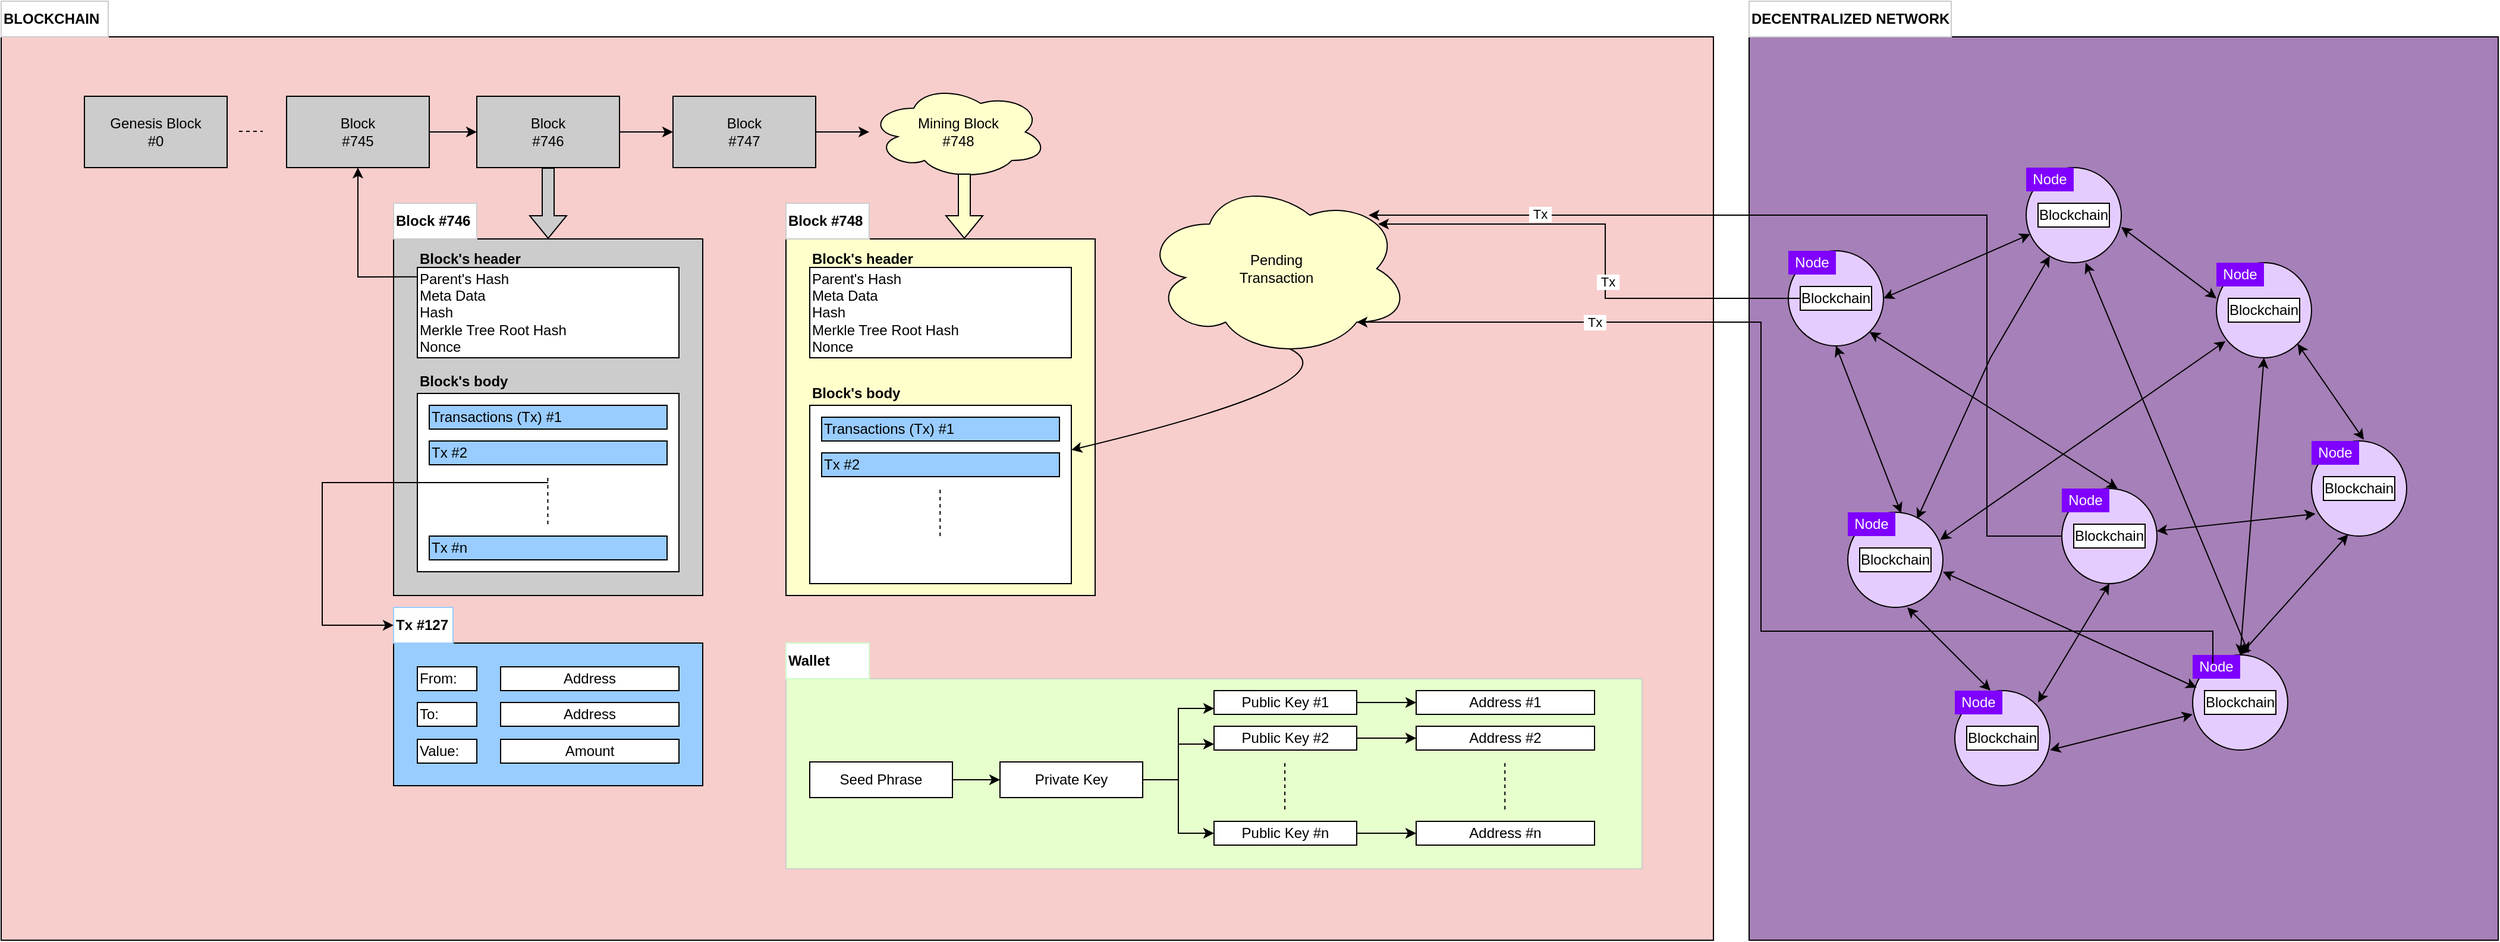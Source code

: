 <mxfile version="15.9.4" type="device"><diagram id="6a731a19-8d31-9384-78a2-239565b7b9f0" name="Page-1"><mxGraphModel dx="3247" dy="1040" grid="1" gridSize="10" guides="1" tooltips="1" connect="1" arrows="1" fold="1" page="1" pageScale="1" pageWidth="1169" pageHeight="827" background="none" math="0" shadow="0"><root><mxCell id="0"/><mxCell id="1" parent="0"/><mxCell id="yI_LpOhiXj4xFPMU6TB1-1703" value="" style="rounded=0;whiteSpace=wrap;html=1;labelBackgroundColor=none;fontColor=#000000;strokeColor=#000000;fillColor=#A680B8;" vertex="1" parent="1"><mxGeometry x="1020" y="220" width="630" height="760" as="geometry"/></mxCell><mxCell id="yI_LpOhiXj4xFPMU6TB1-1701" value="" style="rounded=0;whiteSpace=wrap;html=1;labelBackgroundColor=none;fontColor=#000000;strokeColor=#000000;fillColor=#F8CECC;" vertex="1" parent="1"><mxGeometry x="-450" y="220" width="1440" height="760" as="geometry"/></mxCell><mxCell id="yI_LpOhiXj4xFPMU6TB1-1619" value="" style="rounded=0;whiteSpace=wrap;html=1;strokeColor=#CCCCCC;fillColor=#E6FFCC;" vertex="1" parent="1"><mxGeometry x="210" y="760" width="720" height="160" as="geometry"/></mxCell><mxCell id="yI_LpOhiXj4xFPMU6TB1-1558" value="" style="rounded=0;whiteSpace=wrap;html=1;fillColor=#99CCFF;" vertex="1" parent="1"><mxGeometry x="-120" y="730" width="260" height="120" as="geometry"/></mxCell><mxCell id="yI_LpOhiXj4xFPMU6TB1-1563" value="Address" style="rounded=0;whiteSpace=wrap;html=1;" vertex="1" parent="1"><mxGeometry x="-30" y="750" width="150" height="20" as="geometry"/></mxCell><mxCell id="yI_LpOhiXj4xFPMU6TB1-1609" style="edgeStyle=orthogonalEdgeStyle;rounded=0;orthogonalLoop=1;jettySize=auto;html=1;entryX=0;entryY=0.75;entryDx=0;entryDy=0;fillColor=#CCCCCC;" edge="1" parent="1" source="yI_LpOhiXj4xFPMU6TB1-1565" target="yI_LpOhiXj4xFPMU6TB1-1601"><mxGeometry relative="1" as="geometry"/></mxCell><mxCell id="yI_LpOhiXj4xFPMU6TB1-1610" style="edgeStyle=orthogonalEdgeStyle;rounded=0;orthogonalLoop=1;jettySize=auto;html=1;entryX=0;entryY=0.75;entryDx=0;entryDy=0;fillColor=#CCCCCC;" edge="1" parent="1" source="yI_LpOhiXj4xFPMU6TB1-1565" target="yI_LpOhiXj4xFPMU6TB1-1603"><mxGeometry relative="1" as="geometry"/></mxCell><mxCell id="yI_LpOhiXj4xFPMU6TB1-1611" style="edgeStyle=orthogonalEdgeStyle;rounded=0;orthogonalLoop=1;jettySize=auto;html=1;entryX=0;entryY=0.5;entryDx=0;entryDy=0;fillColor=#CCCCCC;" edge="1" parent="1" source="yI_LpOhiXj4xFPMU6TB1-1565" target="yI_LpOhiXj4xFPMU6TB1-1607"><mxGeometry relative="1" as="geometry"/></mxCell><mxCell id="yI_LpOhiXj4xFPMU6TB1-1565" value="Private Key" style="rounded=0;whiteSpace=wrap;html=1;" vertex="1" parent="1"><mxGeometry x="390" y="830" width="120" height="30" as="geometry"/></mxCell><mxCell id="yI_LpOhiXj4xFPMU6TB1-1579" value="" style="edgeStyle=orthogonalEdgeStyle;rounded=0;orthogonalLoop=1;jettySize=auto;html=1;" edge="1" parent="1" source="yI_LpOhiXj4xFPMU6TB1-1568" target="yI_LpOhiXj4xFPMU6TB1-1576"><mxGeometry relative="1" as="geometry"/></mxCell><mxCell id="yI_LpOhiXj4xFPMU6TB1-1568" value="Block&lt;br&gt;#747" style="rounded=0;whiteSpace=wrap;html=1;fillColor=#CCCCCC;" vertex="1" parent="1"><mxGeometry x="115" y="270" width="120" height="60" as="geometry"/></mxCell><mxCell id="yI_LpOhiXj4xFPMU6TB1-1572" style="edgeStyle=orthogonalEdgeStyle;rounded=0;orthogonalLoop=1;jettySize=auto;html=1;entryX=0;entryY=0.5;entryDx=0;entryDy=0;" edge="1" parent="1" source="yI_LpOhiXj4xFPMU6TB1-1570" target="yI_LpOhiXj4xFPMU6TB1-1571"><mxGeometry relative="1" as="geometry"/></mxCell><mxCell id="yI_LpOhiXj4xFPMU6TB1-1570" value="Block&lt;br&gt;#745" style="rounded=0;whiteSpace=wrap;html=1;fillColor=#CCCCCC;" vertex="1" parent="1"><mxGeometry x="-210" y="270" width="120" height="60" as="geometry"/></mxCell><mxCell id="yI_LpOhiXj4xFPMU6TB1-1574" value="" style="edgeStyle=orthogonalEdgeStyle;rounded=0;orthogonalLoop=1;jettySize=auto;html=1;" edge="1" parent="1" source="yI_LpOhiXj4xFPMU6TB1-1571" target="yI_LpOhiXj4xFPMU6TB1-1568"><mxGeometry relative="1" as="geometry"/></mxCell><mxCell id="yI_LpOhiXj4xFPMU6TB1-1582" value="" style="edgeStyle=orthogonalEdgeStyle;rounded=0;orthogonalLoop=1;jettySize=auto;html=1;shape=flexArrow;fillColor=#CCCCCC;" edge="1" parent="1" source="yI_LpOhiXj4xFPMU6TB1-1571" target="yI_LpOhiXj4xFPMU6TB1-1581"><mxGeometry relative="1" as="geometry"/></mxCell><mxCell id="yI_LpOhiXj4xFPMU6TB1-1571" value="Block&lt;br&gt;#746" style="rounded=0;whiteSpace=wrap;html=1;fillColor=#CCCCCC;" vertex="1" parent="1"><mxGeometry x="-50" y="270" width="120" height="60" as="geometry"/></mxCell><mxCell id="yI_LpOhiXj4xFPMU6TB1-1576" value="Mining Block&lt;br&gt;#748" style="ellipse;shape=cloud;whiteSpace=wrap;html=1;fillColor=#FFFFCC;" vertex="1" parent="1"><mxGeometry x="280" y="260" width="150" height="80" as="geometry"/></mxCell><mxCell id="yI_LpOhiXj4xFPMU6TB1-1577" value="" style="endArrow=none;dashed=1;html=1;rounded=0;" edge="1" parent="1"><mxGeometry width="50" height="50" relative="1" as="geometry"><mxPoint x="-250" y="299.47" as="sourcePoint"/><mxPoint x="-230" y="299.47" as="targetPoint"/></mxGeometry></mxCell><mxCell id="yI_LpOhiXj4xFPMU6TB1-1581" value="" style="rounded=0;whiteSpace=wrap;html=1;fillColor=#CCCCCC;" vertex="1" parent="1"><mxGeometry x="-120" y="390" width="260" height="300" as="geometry"/></mxCell><mxCell id="yI_LpOhiXj4xFPMU6TB1-1580" value="Genesis Block&lt;br&gt;#0" style="rounded=0;whiteSpace=wrap;html=1;fillColor=#CCCCCC;" vertex="1" parent="1"><mxGeometry x="-380" y="270" width="120" height="60" as="geometry"/></mxCell><mxCell id="yI_LpOhiXj4xFPMU6TB1-1583" value="Parent's Hash&lt;br&gt;Meta Data&lt;br&gt;Hash&lt;br&gt;Merkle Tree Root Hash&lt;br&gt;Nonce" style="rounded=0;whiteSpace=wrap;html=1;align=left;" vertex="1" parent="1"><mxGeometry x="-100" y="414" width="220" height="76" as="geometry"/></mxCell><mxCell id="yI_LpOhiXj4xFPMU6TB1-1584" value="&lt;b&gt;Block's header&lt;/b&gt;" style="text;html=1;strokeColor=none;fillColor=none;align=left;verticalAlign=middle;whiteSpace=wrap;rounded=0;" vertex="1" parent="1"><mxGeometry x="-100" y="400" width="120" height="14" as="geometry"/></mxCell><mxCell id="yI_LpOhiXj4xFPMU6TB1-1585" value="" style="endArrow=classic;html=1;rounded=0;entryX=0.5;entryY=1;entryDx=0;entryDy=0;exitX=0;exitY=0.104;exitDx=0;exitDy=0;exitPerimeter=0;" edge="1" parent="1" source="yI_LpOhiXj4xFPMU6TB1-1583" target="yI_LpOhiXj4xFPMU6TB1-1570"><mxGeometry width="50" height="50" relative="1" as="geometry"><mxPoint x="-150" y="420" as="sourcePoint"/><mxPoint x="80" y="420" as="targetPoint"/><Array as="points"><mxPoint x="-150" y="422"/></Array></mxGeometry></mxCell><mxCell id="yI_LpOhiXj4xFPMU6TB1-1586" value="&lt;b&gt;Block #746&lt;/b&gt;" style="text;html=1;strokeColor=#CCCCCC;fillColor=#FFFFFF;align=left;verticalAlign=middle;whiteSpace=wrap;rounded=0;" vertex="1" parent="1"><mxGeometry x="-120" y="360" width="70" height="30" as="geometry"/></mxCell><mxCell id="yI_LpOhiXj4xFPMU6TB1-1587" value="" style="rounded=0;whiteSpace=wrap;html=1;fillColor=#FFFFFF;" vertex="1" parent="1"><mxGeometry x="-100" y="520" width="220" height="150" as="geometry"/></mxCell><mxCell id="yI_LpOhiXj4xFPMU6TB1-1588" value="&lt;b&gt;Block's body&lt;/b&gt;" style="text;html=1;strokeColor=none;fillColor=none;align=left;verticalAlign=middle;whiteSpace=wrap;rounded=0;" vertex="1" parent="1"><mxGeometry x="-100" y="500" width="90" height="20" as="geometry"/></mxCell><mxCell id="yI_LpOhiXj4xFPMU6TB1-1589" value="Transactions (Tx) #1" style="rounded=0;whiteSpace=wrap;html=1;fillColor=#99CCFF;align=left;" vertex="1" parent="1"><mxGeometry x="-90" y="530" width="200" height="20" as="geometry"/></mxCell><mxCell id="yI_LpOhiXj4xFPMU6TB1-1590" value="Tx #2" style="rounded=0;whiteSpace=wrap;html=1;fillColor=#99CCFF;align=left;" vertex="1" parent="1"><mxGeometry x="-90" y="560" width="200" height="20" as="geometry"/></mxCell><mxCell id="yI_LpOhiXj4xFPMU6TB1-1591" value="" style="endArrow=none;dashed=1;html=1;rounded=0;" edge="1" parent="1"><mxGeometry width="50" height="50" relative="1" as="geometry"><mxPoint x="9.71" y="630" as="sourcePoint"/><mxPoint x="9.71" y="590" as="targetPoint"/></mxGeometry></mxCell><mxCell id="yI_LpOhiXj4xFPMU6TB1-1592" value="Tx #n" style="rounded=0;whiteSpace=wrap;html=1;fillColor=#99CCFF;align=left;" vertex="1" parent="1"><mxGeometry x="-90" y="640" width="200" height="20" as="geometry"/></mxCell><mxCell id="yI_LpOhiXj4xFPMU6TB1-1593" value="From:" style="rounded=0;whiteSpace=wrap;html=1;fillColor=#FFFFFF;align=left;" vertex="1" parent="1"><mxGeometry x="-100" y="750" width="50" height="20" as="geometry"/></mxCell><mxCell id="yI_LpOhiXj4xFPMU6TB1-1594" value="To:" style="rounded=0;whiteSpace=wrap;html=1;fillColor=#FFFFFF;align=left;" vertex="1" parent="1"><mxGeometry x="-100" y="780" width="50" height="20" as="geometry"/></mxCell><mxCell id="yI_LpOhiXj4xFPMU6TB1-1596" value="Value:" style="rounded=0;whiteSpace=wrap;html=1;fillColor=#FFFFFF;align=left;" vertex="1" parent="1"><mxGeometry x="-100" y="811" width="50" height="20" as="geometry"/></mxCell><mxCell id="yI_LpOhiXj4xFPMU6TB1-1597" value="&lt;b&gt;Tx #127&lt;/b&gt;" style="text;html=1;strokeColor=#99CCFF;fillColor=#FFFFFF;align=left;verticalAlign=middle;whiteSpace=wrap;rounded=0;" vertex="1" parent="1"><mxGeometry x="-120" y="700" width="50" height="30" as="geometry"/></mxCell><mxCell id="yI_LpOhiXj4xFPMU6TB1-1598" value="Address" style="rounded=0;whiteSpace=wrap;html=1;" vertex="1" parent="1"><mxGeometry x="-30" y="780" width="150" height="20" as="geometry"/></mxCell><mxCell id="yI_LpOhiXj4xFPMU6TB1-1599" value="Amount" style="rounded=0;whiteSpace=wrap;html=1;" vertex="1" parent="1"><mxGeometry x="-30" y="811" width="150" height="20" as="geometry"/></mxCell><mxCell id="yI_LpOhiXj4xFPMU6TB1-1600" value="" style="endArrow=classic;html=1;rounded=0;fillColor=#CCCCCC;entryX=0;entryY=0.5;entryDx=0;entryDy=0;" edge="1" parent="1" target="yI_LpOhiXj4xFPMU6TB1-1597"><mxGeometry width="50" height="50" relative="1" as="geometry"><mxPoint x="10" y="595" as="sourcePoint"/><mxPoint x="-180" y="630" as="targetPoint"/><Array as="points"><mxPoint x="-180" y="595"/><mxPoint x="-180" y="715"/></Array></mxGeometry></mxCell><mxCell id="yI_LpOhiXj4xFPMU6TB1-1613" value="" style="edgeStyle=orthogonalEdgeStyle;rounded=0;orthogonalLoop=1;jettySize=auto;html=1;fillColor=#CCCCCC;" edge="1" parent="1" source="yI_LpOhiXj4xFPMU6TB1-1601" target="yI_LpOhiXj4xFPMU6TB1-1612"><mxGeometry relative="1" as="geometry"/></mxCell><mxCell id="yI_LpOhiXj4xFPMU6TB1-1601" value="Public Key #1" style="rounded=0;whiteSpace=wrap;html=1;" vertex="1" parent="1"><mxGeometry x="570" y="770" width="120" height="20" as="geometry"/></mxCell><mxCell id="yI_LpOhiXj4xFPMU6TB1-1617" value="" style="edgeStyle=orthogonalEdgeStyle;rounded=0;orthogonalLoop=1;jettySize=auto;html=1;fillColor=#CCCCCC;" edge="1" parent="1" source="yI_LpOhiXj4xFPMU6TB1-1603" target="yI_LpOhiXj4xFPMU6TB1-1614"><mxGeometry relative="1" as="geometry"/></mxCell><mxCell id="yI_LpOhiXj4xFPMU6TB1-1603" value="Public Key #2" style="rounded=0;whiteSpace=wrap;html=1;" vertex="1" parent="1"><mxGeometry x="570" y="800" width="120" height="20" as="geometry"/></mxCell><mxCell id="yI_LpOhiXj4xFPMU6TB1-1605" value="" style="edgeStyle=orthogonalEdgeStyle;rounded=0;orthogonalLoop=1;jettySize=auto;html=1;fillColor=#CCCCCC;" edge="1" parent="1" source="yI_LpOhiXj4xFPMU6TB1-1604" target="yI_LpOhiXj4xFPMU6TB1-1565"><mxGeometry relative="1" as="geometry"/></mxCell><mxCell id="yI_LpOhiXj4xFPMU6TB1-1604" value="Seed Phrase" style="rounded=0;whiteSpace=wrap;html=1;" vertex="1" parent="1"><mxGeometry x="230" y="830" width="120" height="30" as="geometry"/></mxCell><mxCell id="yI_LpOhiXj4xFPMU6TB1-1616" value="" style="edgeStyle=orthogonalEdgeStyle;rounded=0;orthogonalLoop=1;jettySize=auto;html=1;fillColor=#CCCCCC;" edge="1" parent="1" source="yI_LpOhiXj4xFPMU6TB1-1607" target="yI_LpOhiXj4xFPMU6TB1-1615"><mxGeometry relative="1" as="geometry"/></mxCell><mxCell id="yI_LpOhiXj4xFPMU6TB1-1607" value="Public Key #n" style="rounded=0;whiteSpace=wrap;html=1;" vertex="1" parent="1"><mxGeometry x="570" y="880" width="120" height="20" as="geometry"/></mxCell><mxCell id="yI_LpOhiXj4xFPMU6TB1-1608" value="" style="endArrow=none;dashed=1;html=1;rounded=0;" edge="1" parent="1"><mxGeometry width="50" height="50" relative="1" as="geometry"><mxPoint x="629.57" y="870" as="sourcePoint"/><mxPoint x="629.57" y="830" as="targetPoint"/></mxGeometry></mxCell><mxCell id="yI_LpOhiXj4xFPMU6TB1-1612" value="Address #1" style="rounded=0;whiteSpace=wrap;html=1;" vertex="1" parent="1"><mxGeometry x="740" y="770" width="150" height="20" as="geometry"/></mxCell><mxCell id="yI_LpOhiXj4xFPMU6TB1-1614" value="Address #2" style="rounded=0;whiteSpace=wrap;html=1;" vertex="1" parent="1"><mxGeometry x="740" y="800" width="150" height="20" as="geometry"/></mxCell><mxCell id="yI_LpOhiXj4xFPMU6TB1-1615" value="Address #n" style="rounded=0;whiteSpace=wrap;html=1;" vertex="1" parent="1"><mxGeometry x="740" y="880" width="150" height="20" as="geometry"/></mxCell><mxCell id="yI_LpOhiXj4xFPMU6TB1-1618" value="" style="endArrow=none;dashed=1;html=1;rounded=0;" edge="1" parent="1"><mxGeometry width="50" height="50" relative="1" as="geometry"><mxPoint x="814.64" y="870" as="sourcePoint"/><mxPoint x="814.64" y="830" as="targetPoint"/></mxGeometry></mxCell><mxCell id="yI_LpOhiXj4xFPMU6TB1-1621" value="&lt;b&gt;Wallet&lt;/b&gt;" style="text;html=1;strokeColor=#CCFFCC;fillColor=#FFFFFF;align=left;verticalAlign=middle;whiteSpace=wrap;rounded=0;" vertex="1" parent="1"><mxGeometry x="210" y="730" width="70" height="30" as="geometry"/></mxCell><mxCell id="yI_LpOhiXj4xFPMU6TB1-1622" value="Pending &lt;br&gt;Transaction" style="ellipse;shape=cloud;whiteSpace=wrap;html=1;strokeColor=#000000;fillColor=#FFFFCC;" vertex="1" parent="1"><mxGeometry x="510" y="340" width="225" height="150" as="geometry"/></mxCell><mxCell id="yI_LpOhiXj4xFPMU6TB1-1623" value="" style="rounded=0;whiteSpace=wrap;html=1;fillColor=#FFFFCC;" vertex="1" parent="1"><mxGeometry x="210" y="390" width="260" height="300" as="geometry"/></mxCell><mxCell id="yI_LpOhiXj4xFPMU6TB1-1624" value="" style="rounded=0;whiteSpace=wrap;html=1;fillColor=#FFFFFF;" vertex="1" parent="1"><mxGeometry x="230" y="530" width="220" height="150" as="geometry"/></mxCell><mxCell id="yI_LpOhiXj4xFPMU6TB1-1625" value="&lt;b&gt;Block's body&lt;/b&gt;" style="text;html=1;strokeColor=none;fillColor=none;align=left;verticalAlign=middle;whiteSpace=wrap;rounded=0;" vertex="1" parent="1"><mxGeometry x="230" y="510" width="90" height="20" as="geometry"/></mxCell><mxCell id="yI_LpOhiXj4xFPMU6TB1-1626" value="&lt;b&gt;Block #748&lt;/b&gt;" style="text;html=1;strokeColor=#CCCCCC;fillColor=#FFFFFF;align=left;verticalAlign=middle;whiteSpace=wrap;rounded=0;" vertex="1" parent="1"><mxGeometry x="210" y="360" width="70" height="30" as="geometry"/></mxCell><mxCell id="yI_LpOhiXj4xFPMU6TB1-1630" value="" style="curved=1;endArrow=classic;html=1;rounded=0;fillColor=#CCCCCC;exitX=0.55;exitY=0.95;exitDx=0;exitDy=0;exitPerimeter=0;entryX=1;entryY=0.25;entryDx=0;entryDy=0;" edge="1" parent="1" source="yI_LpOhiXj4xFPMU6TB1-1622" target="yI_LpOhiXj4xFPMU6TB1-1624"><mxGeometry width="50" height="50" relative="1" as="geometry"><mxPoint x="270" y="420" as="sourcePoint"/><mxPoint x="550" y="520" as="targetPoint"/><Array as="points"><mxPoint x="690" y="510"/></Array></mxGeometry></mxCell><mxCell id="yI_LpOhiXj4xFPMU6TB1-1632" value="Transactions (Tx) #1" style="rounded=0;whiteSpace=wrap;html=1;fillColor=#99CCFF;align=left;" vertex="1" parent="1"><mxGeometry x="240" y="540" width="200" height="20" as="geometry"/></mxCell><mxCell id="yI_LpOhiXj4xFPMU6TB1-1633" value="Tx #2" style="rounded=0;whiteSpace=wrap;html=1;fillColor=#99CCFF;align=left;" vertex="1" parent="1"><mxGeometry x="240" y="570" width="200" height="20" as="geometry"/></mxCell><mxCell id="yI_LpOhiXj4xFPMU6TB1-1634" value="" style="endArrow=none;dashed=1;html=1;rounded=0;" edge="1" parent="1"><mxGeometry width="50" height="50" relative="1" as="geometry"><mxPoint x="339.63" y="640" as="sourcePoint"/><mxPoint x="339.63" y="600" as="targetPoint"/></mxGeometry></mxCell><mxCell id="yI_LpOhiXj4xFPMU6TB1-1635" value="Parent's Hash&lt;br&gt;Meta Data&lt;br&gt;Hash&lt;br&gt;Merkle Tree Root Hash&lt;br&gt;Nonce" style="rounded=0;whiteSpace=wrap;html=1;align=left;" vertex="1" parent="1"><mxGeometry x="230" y="414" width="220" height="76" as="geometry"/></mxCell><mxCell id="yI_LpOhiXj4xFPMU6TB1-1636" value="&lt;b&gt;Block's header&lt;/b&gt;" style="text;html=1;strokeColor=none;fillColor=none;align=left;verticalAlign=middle;whiteSpace=wrap;rounded=0;" vertex="1" parent="1"><mxGeometry x="230" y="400" width="120" height="14" as="geometry"/></mxCell><mxCell id="yI_LpOhiXj4xFPMU6TB1-1645" value="" style="group" vertex="1" connectable="0" parent="1"><mxGeometry x="1053" y="400" width="80" height="80" as="geometry"/></mxCell><mxCell id="yI_LpOhiXj4xFPMU6TB1-1640" value="" style="ellipse;whiteSpace=wrap;html=1;aspect=fixed;strokeColor=#000000;fillColor=#E5CCFF;" vertex="1" parent="yI_LpOhiXj4xFPMU6TB1-1645"><mxGeometry width="80" height="80" as="geometry"/></mxCell><mxCell id="yI_LpOhiXj4xFPMU6TB1-1641" value="Blockchain" style="rounded=0;whiteSpace=wrap;html=1;strokeColor=#000000;fillColor=#FFFFFF;" vertex="1" parent="yI_LpOhiXj4xFPMU6TB1-1645"><mxGeometry x="10" y="30" width="60" height="20" as="geometry"/></mxCell><mxCell id="yI_LpOhiXj4xFPMU6TB1-1642" value="&lt;font color=&quot;#ffffff&quot;&gt;Node&lt;/font&gt;" style="text;html=1;strokeColor=none;fillColor=#7F00FF;align=center;verticalAlign=middle;whiteSpace=wrap;rounded=0;" vertex="1" parent="yI_LpOhiXj4xFPMU6TB1-1645"><mxGeometry width="40" height="20" as="geometry"/></mxCell><mxCell id="yI_LpOhiXj4xFPMU6TB1-1646" value="" style="group" vertex="1" connectable="0" parent="1"><mxGeometry x="1283" y="600" width="80" height="80" as="geometry"/></mxCell><mxCell id="yI_LpOhiXj4xFPMU6TB1-1647" value="" style="ellipse;whiteSpace=wrap;html=1;aspect=fixed;strokeColor=#000000;fillColor=#E5CCFF;" vertex="1" parent="yI_LpOhiXj4xFPMU6TB1-1646"><mxGeometry width="80" height="80" as="geometry"/></mxCell><mxCell id="yI_LpOhiXj4xFPMU6TB1-1648" value="Blockchain" style="rounded=0;whiteSpace=wrap;html=1;strokeColor=#000000;fillColor=#FFFFFF;" vertex="1" parent="yI_LpOhiXj4xFPMU6TB1-1646"><mxGeometry x="10" y="30" width="60" height="20" as="geometry"/></mxCell><mxCell id="yI_LpOhiXj4xFPMU6TB1-1649" value="&lt;font color=&quot;#ffffff&quot;&gt;Node&lt;/font&gt;" style="text;html=1;strokeColor=none;fillColor=#7F00FF;align=center;verticalAlign=middle;whiteSpace=wrap;rounded=0;" vertex="1" parent="yI_LpOhiXj4xFPMU6TB1-1646"><mxGeometry width="40" height="20" as="geometry"/></mxCell><mxCell id="yI_LpOhiXj4xFPMU6TB1-1650" value="" style="group" vertex="1" connectable="0" parent="1"><mxGeometry x="1253" y="330" width="80" height="80" as="geometry"/></mxCell><mxCell id="yI_LpOhiXj4xFPMU6TB1-1651" value="" style="ellipse;whiteSpace=wrap;html=1;aspect=fixed;strokeColor=#000000;fillColor=#E5CCFF;" vertex="1" parent="yI_LpOhiXj4xFPMU6TB1-1650"><mxGeometry width="80" height="80" as="geometry"/></mxCell><mxCell id="yI_LpOhiXj4xFPMU6TB1-1652" value="Blockchain" style="rounded=0;whiteSpace=wrap;html=1;strokeColor=#000000;fillColor=#FFFFFF;" vertex="1" parent="yI_LpOhiXj4xFPMU6TB1-1650"><mxGeometry x="10" y="30" width="60" height="20" as="geometry"/></mxCell><mxCell id="yI_LpOhiXj4xFPMU6TB1-1653" value="&lt;font color=&quot;#ffffff&quot;&gt;Node&lt;/font&gt;" style="text;html=1;strokeColor=none;fillColor=#7F00FF;align=center;verticalAlign=middle;whiteSpace=wrap;rounded=0;" vertex="1" parent="yI_LpOhiXj4xFPMU6TB1-1650"><mxGeometry width="40" height="20" as="geometry"/></mxCell><mxCell id="yI_LpOhiXj4xFPMU6TB1-1654" value="" style="group" vertex="1" connectable="0" parent="1"><mxGeometry x="1103" y="620" width="80" height="80" as="geometry"/></mxCell><mxCell id="yI_LpOhiXj4xFPMU6TB1-1655" value="" style="ellipse;whiteSpace=wrap;html=1;aspect=fixed;strokeColor=#000000;fillColor=#E5CCFF;" vertex="1" parent="yI_LpOhiXj4xFPMU6TB1-1654"><mxGeometry width="80" height="80" as="geometry"/></mxCell><mxCell id="yI_LpOhiXj4xFPMU6TB1-1656" value="Blockchain" style="rounded=0;whiteSpace=wrap;html=1;strokeColor=#000000;fillColor=#FFFFFF;" vertex="1" parent="yI_LpOhiXj4xFPMU6TB1-1654"><mxGeometry x="10" y="30" width="60" height="20" as="geometry"/></mxCell><mxCell id="yI_LpOhiXj4xFPMU6TB1-1657" value="&lt;font color=&quot;#ffffff&quot;&gt;Node&lt;/font&gt;" style="text;html=1;strokeColor=none;fillColor=#7F00FF;align=center;verticalAlign=middle;whiteSpace=wrap;rounded=0;" vertex="1" parent="yI_LpOhiXj4xFPMU6TB1-1654"><mxGeometry width="40" height="20" as="geometry"/></mxCell><mxCell id="yI_LpOhiXj4xFPMU6TB1-1658" value="" style="group" vertex="1" connectable="0" parent="1"><mxGeometry x="1193" y="770" width="80" height="80" as="geometry"/></mxCell><mxCell id="yI_LpOhiXj4xFPMU6TB1-1659" value="" style="ellipse;whiteSpace=wrap;html=1;aspect=fixed;strokeColor=#000000;fillColor=#E5CCFF;" vertex="1" parent="yI_LpOhiXj4xFPMU6TB1-1658"><mxGeometry width="80" height="80" as="geometry"/></mxCell><mxCell id="yI_LpOhiXj4xFPMU6TB1-1660" value="Blockchain" style="rounded=0;whiteSpace=wrap;html=1;strokeColor=#000000;fillColor=#FFFFFF;" vertex="1" parent="yI_LpOhiXj4xFPMU6TB1-1658"><mxGeometry x="10" y="30" width="60" height="20" as="geometry"/></mxCell><mxCell id="yI_LpOhiXj4xFPMU6TB1-1661" value="&lt;font color=&quot;#ffffff&quot;&gt;Node&lt;/font&gt;" style="text;html=1;strokeColor=none;fillColor=#7F00FF;align=center;verticalAlign=middle;whiteSpace=wrap;rounded=0;" vertex="1" parent="yI_LpOhiXj4xFPMU6TB1-1658"><mxGeometry width="40" height="20" as="geometry"/></mxCell><mxCell id="yI_LpOhiXj4xFPMU6TB1-1662" value="" style="group" vertex="1" connectable="0" parent="1"><mxGeometry x="1393" y="740" width="80" height="80" as="geometry"/></mxCell><mxCell id="yI_LpOhiXj4xFPMU6TB1-1663" value="" style="ellipse;whiteSpace=wrap;html=1;aspect=fixed;strokeColor=#000000;fillColor=#E5CCFF;" vertex="1" parent="yI_LpOhiXj4xFPMU6TB1-1662"><mxGeometry width="80" height="80" as="geometry"/></mxCell><mxCell id="yI_LpOhiXj4xFPMU6TB1-1664" value="Blockchain" style="rounded=0;whiteSpace=wrap;html=1;strokeColor=#000000;fillColor=#FFFFFF;" vertex="1" parent="yI_LpOhiXj4xFPMU6TB1-1662"><mxGeometry x="10" y="30" width="60" height="20" as="geometry"/></mxCell><mxCell id="yI_LpOhiXj4xFPMU6TB1-1665" value="&lt;font color=&quot;#ffffff&quot;&gt;Node&lt;/font&gt;" style="text;html=1;strokeColor=none;fillColor=#7F00FF;align=center;verticalAlign=middle;whiteSpace=wrap;rounded=0;" vertex="1" parent="yI_LpOhiXj4xFPMU6TB1-1662"><mxGeometry width="40" height="20" as="geometry"/></mxCell><mxCell id="yI_LpOhiXj4xFPMU6TB1-1666" value="" style="group" vertex="1" connectable="0" parent="1"><mxGeometry x="1493" y="560" width="80" height="80" as="geometry"/></mxCell><mxCell id="yI_LpOhiXj4xFPMU6TB1-1667" value="" style="ellipse;whiteSpace=wrap;html=1;aspect=fixed;strokeColor=#000000;fillColor=#E5CCFF;" vertex="1" parent="yI_LpOhiXj4xFPMU6TB1-1666"><mxGeometry width="80" height="80" as="geometry"/></mxCell><mxCell id="yI_LpOhiXj4xFPMU6TB1-1668" value="Blockchain" style="rounded=0;whiteSpace=wrap;html=1;strokeColor=#000000;fillColor=#FFFFFF;" vertex="1" parent="yI_LpOhiXj4xFPMU6TB1-1666"><mxGeometry x="10" y="30" width="60" height="20" as="geometry"/></mxCell><mxCell id="yI_LpOhiXj4xFPMU6TB1-1669" value="&lt;font color=&quot;#ffffff&quot;&gt;Node&lt;/font&gt;" style="text;html=1;strokeColor=none;fillColor=#7F00FF;align=center;verticalAlign=middle;whiteSpace=wrap;rounded=0;" vertex="1" parent="yI_LpOhiXj4xFPMU6TB1-1666"><mxGeometry width="40" height="20" as="geometry"/></mxCell><mxCell id="yI_LpOhiXj4xFPMU6TB1-1672" value="" style="group" vertex="1" connectable="0" parent="1"><mxGeometry x="1413" y="410" width="80" height="80" as="geometry"/></mxCell><mxCell id="yI_LpOhiXj4xFPMU6TB1-1673" value="" style="ellipse;whiteSpace=wrap;html=1;aspect=fixed;strokeColor=#000000;fillColor=#E5CCFF;" vertex="1" parent="yI_LpOhiXj4xFPMU6TB1-1672"><mxGeometry width="80" height="80" as="geometry"/></mxCell><mxCell id="yI_LpOhiXj4xFPMU6TB1-1674" value="Blockchain" style="rounded=0;whiteSpace=wrap;html=1;strokeColor=#000000;fillColor=#FFFFFF;" vertex="1" parent="yI_LpOhiXj4xFPMU6TB1-1672"><mxGeometry x="10" y="30" width="60" height="20" as="geometry"/></mxCell><mxCell id="yI_LpOhiXj4xFPMU6TB1-1675" value="&lt;font color=&quot;#ffffff&quot;&gt;Node&lt;/font&gt;" style="text;html=1;strokeColor=none;fillColor=#7F00FF;align=center;verticalAlign=middle;whiteSpace=wrap;rounded=0;" vertex="1" parent="yI_LpOhiXj4xFPMU6TB1-1672"><mxGeometry width="40" height="20" as="geometry"/></mxCell><mxCell id="yI_LpOhiXj4xFPMU6TB1-1678" value="" style="endArrow=classic;startArrow=classic;html=1;rounded=0;fontColor=#FFFFFF;fillColor=#CCCCCC;exitX=1;exitY=0.625;exitDx=0;exitDy=0;exitPerimeter=0;" edge="1" parent="1" source="yI_LpOhiXj4xFPMU6TB1-1651"><mxGeometry width="50" height="50" relative="1" as="geometry"><mxPoint x="1333" y="390" as="sourcePoint"/><mxPoint x="1413" y="440" as="targetPoint"/></mxGeometry></mxCell><mxCell id="yI_LpOhiXj4xFPMU6TB1-1679" value="" style="endArrow=classic;startArrow=classic;html=1;rounded=0;fontColor=#FFFFFF;fillColor=#CCCCCC;entryX=0.042;entryY=0.344;entryDx=0;entryDy=0;entryPerimeter=0;" edge="1" parent="1" target="yI_LpOhiXj4xFPMU6TB1-1663"><mxGeometry width="50" height="50" relative="1" as="geometry"><mxPoint x="1183" y="670" as="sourcePoint"/><mxPoint x="1233" y="620" as="targetPoint"/></mxGeometry></mxCell><mxCell id="yI_LpOhiXj4xFPMU6TB1-1680" value="" style="endArrow=classic;startArrow=classic;html=1;rounded=0;fontColor=#FFFFFF;fillColor=#CCCCCC;entryX=0.095;entryY=0.825;entryDx=0;entryDy=0;entryPerimeter=0;exitX=0.97;exitY=0.291;exitDx=0;exitDy=0;exitPerimeter=0;" edge="1" parent="1" source="yI_LpOhiXj4xFPMU6TB1-1655" target="yI_LpOhiXj4xFPMU6TB1-1673"><mxGeometry width="50" height="50" relative="1" as="geometry"><mxPoint x="1363" y="530" as="sourcePoint"/><mxPoint x="1413" y="480" as="targetPoint"/></mxGeometry></mxCell><mxCell id="yI_LpOhiXj4xFPMU6TB1-1681" value="" style="endArrow=classic;startArrow=classic;html=1;rounded=0;fontColor=#FFFFFF;fillColor=#CCCCCC;exitX=0.588;exitY=-0.02;exitDx=0;exitDy=0;exitPerimeter=0;" edge="1" parent="1" source="yI_LpOhiXj4xFPMU6TB1-1663"><mxGeometry width="50" height="50" relative="1" as="geometry"><mxPoint x="1253" y="460" as="sourcePoint"/><mxPoint x="1303" y="410" as="targetPoint"/></mxGeometry></mxCell><mxCell id="yI_LpOhiXj4xFPMU6TB1-1682" value="" style="endArrow=classic;startArrow=classic;html=1;rounded=0;fontColor=#FFFFFF;fillColor=#CCCCCC;exitX=0.561;exitY=0.009;exitDx=0;exitDy=0;exitPerimeter=0;" edge="1" parent="1" source="yI_LpOhiXj4xFPMU6TB1-1655"><mxGeometry width="50" height="50" relative="1" as="geometry"><mxPoint x="1043" y="530" as="sourcePoint"/><mxPoint x="1093" y="480" as="targetPoint"/></mxGeometry></mxCell><mxCell id="yI_LpOhiXj4xFPMU6TB1-1683" value="" style="endArrow=classic;startArrow=classic;html=1;rounded=0;fontColor=#FFFFFF;fillColor=#CCCCCC;" edge="1" parent="1" target="yI_LpOhiXj4xFPMU6TB1-1651"><mxGeometry width="50" height="50" relative="1" as="geometry"><mxPoint x="1133" y="440" as="sourcePoint"/><mxPoint x="1183" y="390" as="targetPoint"/></mxGeometry></mxCell><mxCell id="yI_LpOhiXj4xFPMU6TB1-1684" value="" style="endArrow=classic;startArrow=classic;html=1;rounded=0;fontColor=#FFFFFF;fillColor=#CCCCCC;exitX=0.75;exitY=0;exitDx=0;exitDy=0;" edge="1" parent="1" source="yI_LpOhiXj4xFPMU6TB1-1661"><mxGeometry width="50" height="50" relative="1" as="geometry"><mxPoint x="1103" y="750" as="sourcePoint"/><mxPoint x="1153" y="700" as="targetPoint"/></mxGeometry></mxCell><mxCell id="yI_LpOhiXj4xFPMU6TB1-1685" value="" style="endArrow=classic;startArrow=classic;html=1;rounded=0;fontColor=#FFFFFF;fillColor=#CCCCCC;" edge="1" parent="1"><mxGeometry width="50" height="50" relative="1" as="geometry"><mxPoint x="1273" y="820" as="sourcePoint"/><mxPoint x="1393" y="790" as="targetPoint"/></mxGeometry></mxCell><mxCell id="yI_LpOhiXj4xFPMU6TB1-1686" value="" style="endArrow=classic;startArrow=classic;html=1;rounded=0;fontColor=#FFFFFF;fillColor=#CCCCCC;exitX=0.55;exitY=-0.012;exitDx=0;exitDy=0;exitPerimeter=0;entryX=1;entryY=1;entryDx=0;entryDy=0;" edge="1" parent="1" source="yI_LpOhiXj4xFPMU6TB1-1667" target="yI_LpOhiXj4xFPMU6TB1-1673"><mxGeometry width="50" height="50" relative="1" as="geometry"><mxPoint x="1493" y="560" as="sourcePoint"/><mxPoint x="1543" y="510" as="targetPoint"/></mxGeometry></mxCell><mxCell id="yI_LpOhiXj4xFPMU6TB1-1687" value="" style="endArrow=classic;startArrow=classic;html=1;rounded=0;fontColor=#FFFFFF;fillColor=#CCCCCC;entryX=0.385;entryY=0.983;entryDx=0;entryDy=0;entryPerimeter=0;" edge="1" parent="1" target="yI_LpOhiXj4xFPMU6TB1-1667"><mxGeometry width="50" height="50" relative="1" as="geometry"><mxPoint x="1433" y="740" as="sourcePoint"/><mxPoint x="1513" y="650" as="targetPoint"/></mxGeometry></mxCell><mxCell id="yI_LpOhiXj4xFPMU6TB1-1688" value="" style="endArrow=classic;startArrow=classic;html=1;rounded=0;fontColor=#FFFFFF;fillColor=#CCCCCC;entryX=0.5;entryY=1;entryDx=0;entryDy=0;" edge="1" parent="1" target="yI_LpOhiXj4xFPMU6TB1-1673"><mxGeometry width="50" height="50" relative="1" as="geometry"><mxPoint x="1433" y="740" as="sourcePoint"/><mxPoint x="1453" y="574" as="targetPoint"/></mxGeometry></mxCell><mxCell id="yI_LpOhiXj4xFPMU6TB1-1689" value="" style="endArrow=classic;startArrow=classic;html=1;rounded=0;fontColor=#FFFFFF;fillColor=#CCCCCC;exitX=0.728;exitY=0.071;exitDx=0;exitDy=0;exitPerimeter=0;" edge="1" parent="1" source="yI_LpOhiXj4xFPMU6TB1-1655" target="yI_LpOhiXj4xFPMU6TB1-1651"><mxGeometry width="50" height="50" relative="1" as="geometry"><mxPoint x="1163" y="500" as="sourcePoint"/><mxPoint x="1213" y="450" as="targetPoint"/><Array as="points"><mxPoint x="1223" y="490"/></Array></mxGeometry></mxCell><mxCell id="yI_LpOhiXj4xFPMU6TB1-1690" value="" style="endArrow=classic;startArrow=classic;html=1;rounded=0;fontColor=#FFFFFF;fillColor=#CCCCCC;entryX=0.041;entryY=0.766;entryDx=0;entryDy=0;entryPerimeter=0;" edge="1" parent="1" source="yI_LpOhiXj4xFPMU6TB1-1647" target="yI_LpOhiXj4xFPMU6TB1-1667"><mxGeometry width="50" height="50" relative="1" as="geometry"><mxPoint x="1353" y="695" as="sourcePoint"/><mxPoint x="1403" y="645" as="targetPoint"/></mxGeometry></mxCell><mxCell id="yI_LpOhiXj4xFPMU6TB1-1691" value="" style="endArrow=classic;startArrow=classic;html=1;rounded=0;fontColor=#FFFFFF;fillColor=#CCCCCC;entryX=0.5;entryY=1;entryDx=0;entryDy=0;" edge="1" parent="1" target="yI_LpOhiXj4xFPMU6TB1-1647"><mxGeometry width="50" height="50" relative="1" as="geometry"><mxPoint x="1263" y="780" as="sourcePoint"/><mxPoint x="1393" y="670" as="targetPoint"/></mxGeometry></mxCell><mxCell id="yI_LpOhiXj4xFPMU6TB1-1692" value="" style="endArrow=classic;startArrow=classic;html=1;rounded=0;fontColor=#FFFFFF;fillColor=#CCCCCC;exitX=0.587;exitY=0;exitDx=0;exitDy=0;exitPerimeter=0;entryX=1;entryY=1;entryDx=0;entryDy=0;" edge="1" parent="1" source="yI_LpOhiXj4xFPMU6TB1-1647" target="yI_LpOhiXj4xFPMU6TB1-1640"><mxGeometry width="50" height="50" relative="1" as="geometry"><mxPoint x="1233" y="570" as="sourcePoint"/><mxPoint x="1283" y="520" as="targetPoint"/></mxGeometry></mxCell><mxCell id="yI_LpOhiXj4xFPMU6TB1-1694" style="edgeStyle=orthogonalEdgeStyle;rounded=0;orthogonalLoop=1;jettySize=auto;html=1;entryX=0.88;entryY=0.25;entryDx=0;entryDy=0;entryPerimeter=0;fontColor=#FFFFFF;fillColor=#CCCCCC;" edge="1" parent="1" source="yI_LpOhiXj4xFPMU6TB1-1641" target="yI_LpOhiXj4xFPMU6TB1-1622"><mxGeometry relative="1" as="geometry"/></mxCell><mxCell id="yI_LpOhiXj4xFPMU6TB1-1699" value="&amp;nbsp;Tx&amp;nbsp;" style="edgeLabel;html=1;align=center;verticalAlign=middle;resizable=0;points=[];fontColor=#000000;" vertex="1" connectable="0" parent="yI_LpOhiXj4xFPMU6TB1-1694"><mxGeometry x="-0.144" y="-2" relative="1" as="geometry"><mxPoint as="offset"/></mxGeometry></mxCell><mxCell id="yI_LpOhiXj4xFPMU6TB1-1695" style="edgeStyle=orthogonalEdgeStyle;rounded=0;orthogonalLoop=1;jettySize=auto;html=1;entryX=0.8;entryY=0.8;entryDx=0;entryDy=0;entryPerimeter=0;fontColor=#FFFFFF;fillColor=#CCCCCC;" edge="1" parent="1" source="yI_LpOhiXj4xFPMU6TB1-1663" target="yI_LpOhiXj4xFPMU6TB1-1622"><mxGeometry relative="1" as="geometry"><Array as="points"><mxPoint x="1410" y="720"/><mxPoint x="1030" y="720"/><mxPoint x="1030" y="460"/></Array></mxGeometry></mxCell><mxCell id="yI_LpOhiXj4xFPMU6TB1-1700" value="&amp;nbsp;Tx&amp;nbsp;" style="edgeLabel;html=1;align=center;verticalAlign=middle;resizable=0;points=[];fontColor=#000000;" vertex="1" connectable="0" parent="yI_LpOhiXj4xFPMU6TB1-1695"><mxGeometry x="0.024" y="3" relative="1" as="geometry"><mxPoint x="-137" y="-152" as="offset"/></mxGeometry></mxCell><mxCell id="yI_LpOhiXj4xFPMU6TB1-1696" style="edgeStyle=orthogonalEdgeStyle;rounded=0;orthogonalLoop=1;jettySize=auto;html=1;fontColor=#FFFFFF;fillColor=#FFFFCC;" edge="1" parent="1" source="yI_LpOhiXj4xFPMU6TB1-1647"><mxGeometry relative="1" as="geometry"><mxPoint x="700" y="370" as="targetPoint"/><Array as="points"><mxPoint x="1220" y="640"/><mxPoint x="1220" y="370"/></Array></mxGeometry></mxCell><mxCell id="yI_LpOhiXj4xFPMU6TB1-1698" value="&amp;nbsp;Tx&amp;nbsp;" style="edgeLabel;html=1;align=center;verticalAlign=middle;resizable=0;points=[];fontColor=#000000;" vertex="1" connectable="0" parent="yI_LpOhiXj4xFPMU6TB1-1696"><mxGeometry x="0.664" y="-1" relative="1" as="geometry"><mxPoint as="offset"/></mxGeometry></mxCell><mxCell id="yI_LpOhiXj4xFPMU6TB1-1702" value="&lt;b&gt;BLOCKCHAIN&lt;/b&gt;" style="text;html=1;strokeColor=#CCCCCC;fillColor=#FFFFFF;align=left;verticalAlign=middle;whiteSpace=wrap;rounded=0;" vertex="1" parent="1"><mxGeometry x="-450" y="190" width="90" height="30" as="geometry"/></mxCell><mxCell id="yI_LpOhiXj4xFPMU6TB1-1704" value="&lt;b&gt;DECENTRALIZED NETWORK&lt;/b&gt;" style="text;html=1;strokeColor=#CCCCCC;fillColor=#FFFFFF;align=left;verticalAlign=middle;whiteSpace=wrap;rounded=0;" vertex="1" parent="1"><mxGeometry x="1020" y="190" width="170" height="30" as="geometry"/></mxCell><mxCell id="yI_LpOhiXj4xFPMU6TB1-1706" value="" style="shape=flexArrow;endArrow=classic;html=1;rounded=0;labelBackgroundColor=#FFFFFF;fontColor=#000000;fillColor=#FFFFCC;" edge="1" parent="1"><mxGeometry width="50" height="50" relative="1" as="geometry"><mxPoint x="360" y="335" as="sourcePoint"/><mxPoint x="360" y="390" as="targetPoint"/></mxGeometry></mxCell></root></mxGraphModel></diagram></mxfile>